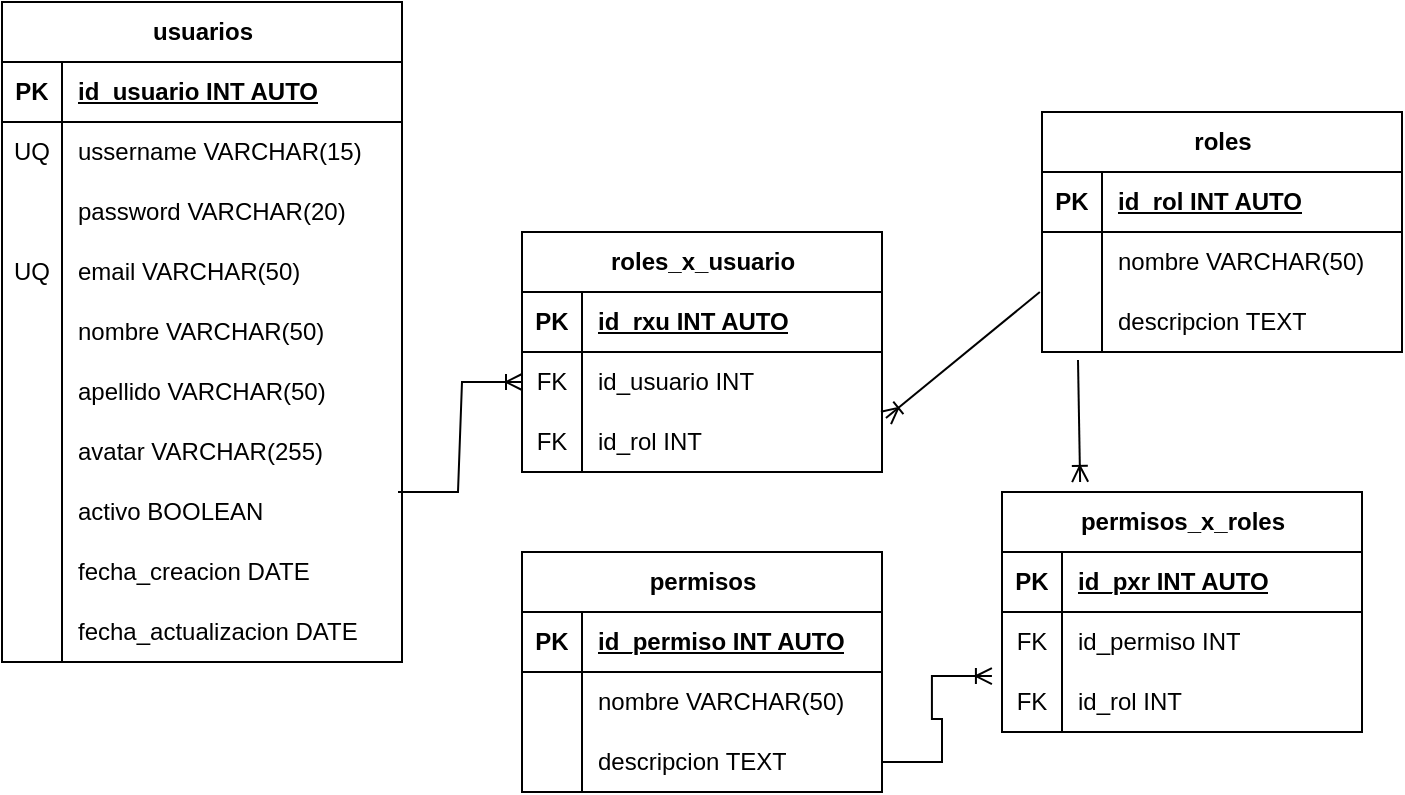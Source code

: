 <mxfile version="24.0.6" type="github">
  <diagram name="Página-1" id="Va9m4_eb0CdB3JMclIC6">
    <mxGraphModel dx="954" dy="581" grid="1" gridSize="10" guides="1" tooltips="1" connect="1" arrows="1" fold="1" page="1" pageScale="1" pageWidth="827" pageHeight="1169" math="0" shadow="0">
      <root>
        <mxCell id="0" />
        <mxCell id="1" parent="0" />
        <mxCell id="u9bc65yfi75J9I8m7uy8-1" value="usuarios" style="shape=table;startSize=30;container=1;collapsible=1;childLayout=tableLayout;fixedRows=1;rowLines=0;fontStyle=1;align=center;resizeLast=1;html=1;" vertex="1" parent="1">
          <mxGeometry x="30" y="65" width="200" height="330" as="geometry" />
        </mxCell>
        <mxCell id="u9bc65yfi75J9I8m7uy8-2" value="" style="shape=tableRow;horizontal=0;startSize=0;swimlaneHead=0;swimlaneBody=0;fillColor=none;collapsible=0;dropTarget=0;points=[[0,0.5],[1,0.5]];portConstraint=eastwest;top=0;left=0;right=0;bottom=1;" vertex="1" parent="u9bc65yfi75J9I8m7uy8-1">
          <mxGeometry y="30" width="200" height="30" as="geometry" />
        </mxCell>
        <mxCell id="u9bc65yfi75J9I8m7uy8-3" value="PK" style="shape=partialRectangle;connectable=0;fillColor=none;top=0;left=0;bottom=0;right=0;fontStyle=1;overflow=hidden;whiteSpace=wrap;html=1;" vertex="1" parent="u9bc65yfi75J9I8m7uy8-2">
          <mxGeometry width="30" height="30" as="geometry">
            <mxRectangle width="30" height="30" as="alternateBounds" />
          </mxGeometry>
        </mxCell>
        <mxCell id="u9bc65yfi75J9I8m7uy8-4" value="id_usuario INT AUTO" style="shape=partialRectangle;connectable=0;fillColor=none;top=0;left=0;bottom=0;right=0;align=left;spacingLeft=6;fontStyle=5;overflow=hidden;whiteSpace=wrap;html=1;" vertex="1" parent="u9bc65yfi75J9I8m7uy8-2">
          <mxGeometry x="30" width="170" height="30" as="geometry">
            <mxRectangle width="170" height="30" as="alternateBounds" />
          </mxGeometry>
        </mxCell>
        <mxCell id="u9bc65yfi75J9I8m7uy8-5" value="" style="shape=tableRow;horizontal=0;startSize=0;swimlaneHead=0;swimlaneBody=0;fillColor=none;collapsible=0;dropTarget=0;points=[[0,0.5],[1,0.5]];portConstraint=eastwest;top=0;left=0;right=0;bottom=0;" vertex="1" parent="u9bc65yfi75J9I8m7uy8-1">
          <mxGeometry y="60" width="200" height="30" as="geometry" />
        </mxCell>
        <mxCell id="u9bc65yfi75J9I8m7uy8-6" value="UQ" style="shape=partialRectangle;connectable=0;fillColor=none;top=0;left=0;bottom=0;right=0;editable=1;overflow=hidden;whiteSpace=wrap;html=1;" vertex="1" parent="u9bc65yfi75J9I8m7uy8-5">
          <mxGeometry width="30" height="30" as="geometry">
            <mxRectangle width="30" height="30" as="alternateBounds" />
          </mxGeometry>
        </mxCell>
        <mxCell id="u9bc65yfi75J9I8m7uy8-7" value="ussername VARCHAR(15)" style="shape=partialRectangle;connectable=0;fillColor=none;top=0;left=0;bottom=0;right=0;align=left;spacingLeft=6;overflow=hidden;whiteSpace=wrap;html=1;" vertex="1" parent="u9bc65yfi75J9I8m7uy8-5">
          <mxGeometry x="30" width="170" height="30" as="geometry">
            <mxRectangle width="170" height="30" as="alternateBounds" />
          </mxGeometry>
        </mxCell>
        <mxCell id="u9bc65yfi75J9I8m7uy8-8" value="" style="shape=tableRow;horizontal=0;startSize=0;swimlaneHead=0;swimlaneBody=0;fillColor=none;collapsible=0;dropTarget=0;points=[[0,0.5],[1,0.5]];portConstraint=eastwest;top=0;left=0;right=0;bottom=0;" vertex="1" parent="u9bc65yfi75J9I8m7uy8-1">
          <mxGeometry y="90" width="200" height="30" as="geometry" />
        </mxCell>
        <mxCell id="u9bc65yfi75J9I8m7uy8-9" value="" style="shape=partialRectangle;connectable=0;fillColor=none;top=0;left=0;bottom=0;right=0;editable=1;overflow=hidden;whiteSpace=wrap;html=1;" vertex="1" parent="u9bc65yfi75J9I8m7uy8-8">
          <mxGeometry width="30" height="30" as="geometry">
            <mxRectangle width="30" height="30" as="alternateBounds" />
          </mxGeometry>
        </mxCell>
        <mxCell id="u9bc65yfi75J9I8m7uy8-10" value="password VARCHAR(20)" style="shape=partialRectangle;connectable=0;fillColor=none;top=0;left=0;bottom=0;right=0;align=left;spacingLeft=6;overflow=hidden;whiteSpace=wrap;html=1;" vertex="1" parent="u9bc65yfi75J9I8m7uy8-8">
          <mxGeometry x="30" width="170" height="30" as="geometry">
            <mxRectangle width="170" height="30" as="alternateBounds" />
          </mxGeometry>
        </mxCell>
        <mxCell id="u9bc65yfi75J9I8m7uy8-11" value="" style="shape=tableRow;horizontal=0;startSize=0;swimlaneHead=0;swimlaneBody=0;fillColor=none;collapsible=0;dropTarget=0;points=[[0,0.5],[1,0.5]];portConstraint=eastwest;top=0;left=0;right=0;bottom=0;" vertex="1" parent="u9bc65yfi75J9I8m7uy8-1">
          <mxGeometry y="120" width="200" height="30" as="geometry" />
        </mxCell>
        <mxCell id="u9bc65yfi75J9I8m7uy8-12" value="UQ" style="shape=partialRectangle;connectable=0;fillColor=none;top=0;left=0;bottom=0;right=0;editable=1;overflow=hidden;whiteSpace=wrap;html=1;" vertex="1" parent="u9bc65yfi75J9I8m7uy8-11">
          <mxGeometry width="30" height="30" as="geometry">
            <mxRectangle width="30" height="30" as="alternateBounds" />
          </mxGeometry>
        </mxCell>
        <mxCell id="u9bc65yfi75J9I8m7uy8-13" value="email VARCHAR(50)" style="shape=partialRectangle;connectable=0;fillColor=none;top=0;left=0;bottom=0;right=0;align=left;spacingLeft=6;overflow=hidden;whiteSpace=wrap;html=1;" vertex="1" parent="u9bc65yfi75J9I8m7uy8-11">
          <mxGeometry x="30" width="170" height="30" as="geometry">
            <mxRectangle width="170" height="30" as="alternateBounds" />
          </mxGeometry>
        </mxCell>
        <mxCell id="u9bc65yfi75J9I8m7uy8-14" value="" style="shape=tableRow;horizontal=0;startSize=0;swimlaneHead=0;swimlaneBody=0;fillColor=none;collapsible=0;dropTarget=0;points=[[0,0.5],[1,0.5]];portConstraint=eastwest;top=0;left=0;right=0;bottom=0;" vertex="1" parent="u9bc65yfi75J9I8m7uy8-1">
          <mxGeometry y="150" width="200" height="30" as="geometry" />
        </mxCell>
        <mxCell id="u9bc65yfi75J9I8m7uy8-15" value="" style="shape=partialRectangle;connectable=0;fillColor=none;top=0;left=0;bottom=0;right=0;editable=1;overflow=hidden;whiteSpace=wrap;html=1;" vertex="1" parent="u9bc65yfi75J9I8m7uy8-14">
          <mxGeometry width="30" height="30" as="geometry">
            <mxRectangle width="30" height="30" as="alternateBounds" />
          </mxGeometry>
        </mxCell>
        <mxCell id="u9bc65yfi75J9I8m7uy8-16" value="nombre VARCHAR(50)" style="shape=partialRectangle;connectable=0;fillColor=none;top=0;left=0;bottom=0;right=0;align=left;spacingLeft=6;overflow=hidden;whiteSpace=wrap;html=1;" vertex="1" parent="u9bc65yfi75J9I8m7uy8-14">
          <mxGeometry x="30" width="170" height="30" as="geometry">
            <mxRectangle width="170" height="30" as="alternateBounds" />
          </mxGeometry>
        </mxCell>
        <mxCell id="u9bc65yfi75J9I8m7uy8-17" value="" style="shape=tableRow;horizontal=0;startSize=0;swimlaneHead=0;swimlaneBody=0;fillColor=none;collapsible=0;dropTarget=0;points=[[0,0.5],[1,0.5]];portConstraint=eastwest;top=0;left=0;right=0;bottom=0;" vertex="1" parent="u9bc65yfi75J9I8m7uy8-1">
          <mxGeometry y="180" width="200" height="30" as="geometry" />
        </mxCell>
        <mxCell id="u9bc65yfi75J9I8m7uy8-18" value="" style="shape=partialRectangle;connectable=0;fillColor=none;top=0;left=0;bottom=0;right=0;editable=1;overflow=hidden;whiteSpace=wrap;html=1;" vertex="1" parent="u9bc65yfi75J9I8m7uy8-17">
          <mxGeometry width="30" height="30" as="geometry">
            <mxRectangle width="30" height="30" as="alternateBounds" />
          </mxGeometry>
        </mxCell>
        <mxCell id="u9bc65yfi75J9I8m7uy8-19" value="apellido VARCHAR(50)" style="shape=partialRectangle;connectable=0;fillColor=none;top=0;left=0;bottom=0;right=0;align=left;spacingLeft=6;overflow=hidden;whiteSpace=wrap;html=1;" vertex="1" parent="u9bc65yfi75J9I8m7uy8-17">
          <mxGeometry x="30" width="170" height="30" as="geometry">
            <mxRectangle width="170" height="30" as="alternateBounds" />
          </mxGeometry>
        </mxCell>
        <mxCell id="u9bc65yfi75J9I8m7uy8-20" value="" style="shape=tableRow;horizontal=0;startSize=0;swimlaneHead=0;swimlaneBody=0;fillColor=none;collapsible=0;dropTarget=0;points=[[0,0.5],[1,0.5]];portConstraint=eastwest;top=0;left=0;right=0;bottom=0;" vertex="1" parent="u9bc65yfi75J9I8m7uy8-1">
          <mxGeometry y="210" width="200" height="30" as="geometry" />
        </mxCell>
        <mxCell id="u9bc65yfi75J9I8m7uy8-21" value="" style="shape=partialRectangle;connectable=0;fillColor=none;top=0;left=0;bottom=0;right=0;editable=1;overflow=hidden;whiteSpace=wrap;html=1;" vertex="1" parent="u9bc65yfi75J9I8m7uy8-20">
          <mxGeometry width="30" height="30" as="geometry">
            <mxRectangle width="30" height="30" as="alternateBounds" />
          </mxGeometry>
        </mxCell>
        <mxCell id="u9bc65yfi75J9I8m7uy8-22" value="avatar VARCHAR(255)" style="shape=partialRectangle;connectable=0;fillColor=none;top=0;left=0;bottom=0;right=0;align=left;spacingLeft=6;overflow=hidden;whiteSpace=wrap;html=1;" vertex="1" parent="u9bc65yfi75J9I8m7uy8-20">
          <mxGeometry x="30" width="170" height="30" as="geometry">
            <mxRectangle width="170" height="30" as="alternateBounds" />
          </mxGeometry>
        </mxCell>
        <mxCell id="u9bc65yfi75J9I8m7uy8-23" value="" style="shape=tableRow;horizontal=0;startSize=0;swimlaneHead=0;swimlaneBody=0;fillColor=none;collapsible=0;dropTarget=0;points=[[0,0.5],[1,0.5]];portConstraint=eastwest;top=0;left=0;right=0;bottom=0;" vertex="1" parent="u9bc65yfi75J9I8m7uy8-1">
          <mxGeometry y="240" width="200" height="30" as="geometry" />
        </mxCell>
        <mxCell id="u9bc65yfi75J9I8m7uy8-24" value="" style="shape=partialRectangle;connectable=0;fillColor=none;top=0;left=0;bottom=0;right=0;editable=1;overflow=hidden;whiteSpace=wrap;html=1;" vertex="1" parent="u9bc65yfi75J9I8m7uy8-23">
          <mxGeometry width="30" height="30" as="geometry">
            <mxRectangle width="30" height="30" as="alternateBounds" />
          </mxGeometry>
        </mxCell>
        <mxCell id="u9bc65yfi75J9I8m7uy8-25" value="activo BOOLEAN" style="shape=partialRectangle;connectable=0;fillColor=none;top=0;left=0;bottom=0;right=0;align=left;spacingLeft=6;overflow=hidden;whiteSpace=wrap;html=1;" vertex="1" parent="u9bc65yfi75J9I8m7uy8-23">
          <mxGeometry x="30" width="170" height="30" as="geometry">
            <mxRectangle width="170" height="30" as="alternateBounds" />
          </mxGeometry>
        </mxCell>
        <mxCell id="u9bc65yfi75J9I8m7uy8-26" value="" style="shape=tableRow;horizontal=0;startSize=0;swimlaneHead=0;swimlaneBody=0;fillColor=none;collapsible=0;dropTarget=0;points=[[0,0.5],[1,0.5]];portConstraint=eastwest;top=0;left=0;right=0;bottom=0;" vertex="1" parent="u9bc65yfi75J9I8m7uy8-1">
          <mxGeometry y="270" width="200" height="30" as="geometry" />
        </mxCell>
        <mxCell id="u9bc65yfi75J9I8m7uy8-27" value="" style="shape=partialRectangle;connectable=0;fillColor=none;top=0;left=0;bottom=0;right=0;editable=1;overflow=hidden;whiteSpace=wrap;html=1;" vertex="1" parent="u9bc65yfi75J9I8m7uy8-26">
          <mxGeometry width="30" height="30" as="geometry">
            <mxRectangle width="30" height="30" as="alternateBounds" />
          </mxGeometry>
        </mxCell>
        <mxCell id="u9bc65yfi75J9I8m7uy8-28" value="fecha_creacion DATE" style="shape=partialRectangle;connectable=0;fillColor=none;top=0;left=0;bottom=0;right=0;align=left;spacingLeft=6;overflow=hidden;whiteSpace=wrap;html=1;" vertex="1" parent="u9bc65yfi75J9I8m7uy8-26">
          <mxGeometry x="30" width="170" height="30" as="geometry">
            <mxRectangle width="170" height="30" as="alternateBounds" />
          </mxGeometry>
        </mxCell>
        <mxCell id="u9bc65yfi75J9I8m7uy8-57" value="" style="shape=tableRow;horizontal=0;startSize=0;swimlaneHead=0;swimlaneBody=0;fillColor=none;collapsible=0;dropTarget=0;points=[[0,0.5],[1,0.5]];portConstraint=eastwest;top=0;left=0;right=0;bottom=0;" vertex="1" parent="u9bc65yfi75J9I8m7uy8-1">
          <mxGeometry y="300" width="200" height="30" as="geometry" />
        </mxCell>
        <mxCell id="u9bc65yfi75J9I8m7uy8-58" value="" style="shape=partialRectangle;connectable=0;fillColor=none;top=0;left=0;bottom=0;right=0;editable=1;overflow=hidden;whiteSpace=wrap;html=1;" vertex="1" parent="u9bc65yfi75J9I8m7uy8-57">
          <mxGeometry width="30" height="30" as="geometry">
            <mxRectangle width="30" height="30" as="alternateBounds" />
          </mxGeometry>
        </mxCell>
        <mxCell id="u9bc65yfi75J9I8m7uy8-59" value="fecha_actualizacion DATE" style="shape=partialRectangle;connectable=0;fillColor=none;top=0;left=0;bottom=0;right=0;align=left;spacingLeft=6;overflow=hidden;whiteSpace=wrap;html=1;" vertex="1" parent="u9bc65yfi75J9I8m7uy8-57">
          <mxGeometry x="30" width="170" height="30" as="geometry">
            <mxRectangle width="170" height="30" as="alternateBounds" />
          </mxGeometry>
        </mxCell>
        <mxCell id="u9bc65yfi75J9I8m7uy8-60" value="roles" style="shape=table;startSize=30;container=1;collapsible=1;childLayout=tableLayout;fixedRows=1;rowLines=0;fontStyle=1;align=center;resizeLast=1;html=1;" vertex="1" parent="1">
          <mxGeometry x="550" y="120" width="180" height="120" as="geometry" />
        </mxCell>
        <mxCell id="u9bc65yfi75J9I8m7uy8-61" value="" style="shape=tableRow;horizontal=0;startSize=0;swimlaneHead=0;swimlaneBody=0;fillColor=none;collapsible=0;dropTarget=0;points=[[0,0.5],[1,0.5]];portConstraint=eastwest;top=0;left=0;right=0;bottom=1;" vertex="1" parent="u9bc65yfi75J9I8m7uy8-60">
          <mxGeometry y="30" width="180" height="30" as="geometry" />
        </mxCell>
        <mxCell id="u9bc65yfi75J9I8m7uy8-62" value="PK" style="shape=partialRectangle;connectable=0;fillColor=none;top=0;left=0;bottom=0;right=0;fontStyle=1;overflow=hidden;whiteSpace=wrap;html=1;" vertex="1" parent="u9bc65yfi75J9I8m7uy8-61">
          <mxGeometry width="30" height="30" as="geometry">
            <mxRectangle width="30" height="30" as="alternateBounds" />
          </mxGeometry>
        </mxCell>
        <mxCell id="u9bc65yfi75J9I8m7uy8-63" value="id_rol INT AUTO" style="shape=partialRectangle;connectable=0;fillColor=none;top=0;left=0;bottom=0;right=0;align=left;spacingLeft=6;fontStyle=5;overflow=hidden;whiteSpace=wrap;html=1;" vertex="1" parent="u9bc65yfi75J9I8m7uy8-61">
          <mxGeometry x="30" width="150" height="30" as="geometry">
            <mxRectangle width="150" height="30" as="alternateBounds" />
          </mxGeometry>
        </mxCell>
        <mxCell id="u9bc65yfi75J9I8m7uy8-64" value="" style="shape=tableRow;horizontal=0;startSize=0;swimlaneHead=0;swimlaneBody=0;fillColor=none;collapsible=0;dropTarget=0;points=[[0,0.5],[1,0.5]];portConstraint=eastwest;top=0;left=0;right=0;bottom=0;" vertex="1" parent="u9bc65yfi75J9I8m7uy8-60">
          <mxGeometry y="60" width="180" height="30" as="geometry" />
        </mxCell>
        <mxCell id="u9bc65yfi75J9I8m7uy8-65" value="" style="shape=partialRectangle;connectable=0;fillColor=none;top=0;left=0;bottom=0;right=0;editable=1;overflow=hidden;whiteSpace=wrap;html=1;" vertex="1" parent="u9bc65yfi75J9I8m7uy8-64">
          <mxGeometry width="30" height="30" as="geometry">
            <mxRectangle width="30" height="30" as="alternateBounds" />
          </mxGeometry>
        </mxCell>
        <mxCell id="u9bc65yfi75J9I8m7uy8-66" value="nombre VARCHAR(50)" style="shape=partialRectangle;connectable=0;fillColor=none;top=0;left=0;bottom=0;right=0;align=left;spacingLeft=6;overflow=hidden;whiteSpace=wrap;html=1;" vertex="1" parent="u9bc65yfi75J9I8m7uy8-64">
          <mxGeometry x="30" width="150" height="30" as="geometry">
            <mxRectangle width="150" height="30" as="alternateBounds" />
          </mxGeometry>
        </mxCell>
        <mxCell id="u9bc65yfi75J9I8m7uy8-67" value="" style="shape=tableRow;horizontal=0;startSize=0;swimlaneHead=0;swimlaneBody=0;fillColor=none;collapsible=0;dropTarget=0;points=[[0,0.5],[1,0.5]];portConstraint=eastwest;top=0;left=0;right=0;bottom=0;" vertex="1" parent="u9bc65yfi75J9I8m7uy8-60">
          <mxGeometry y="90" width="180" height="30" as="geometry" />
        </mxCell>
        <mxCell id="u9bc65yfi75J9I8m7uy8-68" value="" style="shape=partialRectangle;connectable=0;fillColor=none;top=0;left=0;bottom=0;right=0;editable=1;overflow=hidden;whiteSpace=wrap;html=1;" vertex="1" parent="u9bc65yfi75J9I8m7uy8-67">
          <mxGeometry width="30" height="30" as="geometry">
            <mxRectangle width="30" height="30" as="alternateBounds" />
          </mxGeometry>
        </mxCell>
        <mxCell id="u9bc65yfi75J9I8m7uy8-69" value="descripcion TEXT" style="shape=partialRectangle;connectable=0;fillColor=none;top=0;left=0;bottom=0;right=0;align=left;spacingLeft=6;overflow=hidden;whiteSpace=wrap;html=1;" vertex="1" parent="u9bc65yfi75J9I8m7uy8-67">
          <mxGeometry x="30" width="150" height="30" as="geometry">
            <mxRectangle width="150" height="30" as="alternateBounds" />
          </mxGeometry>
        </mxCell>
        <mxCell id="u9bc65yfi75J9I8m7uy8-86" value="permisos" style="shape=table;startSize=30;container=1;collapsible=1;childLayout=tableLayout;fixedRows=1;rowLines=0;fontStyle=1;align=center;resizeLast=1;html=1;" vertex="1" parent="1">
          <mxGeometry x="290" y="340" width="180" height="120" as="geometry" />
        </mxCell>
        <mxCell id="u9bc65yfi75J9I8m7uy8-87" value="" style="shape=tableRow;horizontal=0;startSize=0;swimlaneHead=0;swimlaneBody=0;fillColor=none;collapsible=0;dropTarget=0;points=[[0,0.5],[1,0.5]];portConstraint=eastwest;top=0;left=0;right=0;bottom=1;" vertex="1" parent="u9bc65yfi75J9I8m7uy8-86">
          <mxGeometry y="30" width="180" height="30" as="geometry" />
        </mxCell>
        <mxCell id="u9bc65yfi75J9I8m7uy8-88" value="PK" style="shape=partialRectangle;connectable=0;fillColor=none;top=0;left=0;bottom=0;right=0;fontStyle=1;overflow=hidden;whiteSpace=wrap;html=1;" vertex="1" parent="u9bc65yfi75J9I8m7uy8-87">
          <mxGeometry width="30" height="30" as="geometry">
            <mxRectangle width="30" height="30" as="alternateBounds" />
          </mxGeometry>
        </mxCell>
        <mxCell id="u9bc65yfi75J9I8m7uy8-89" value="id_permiso INT AUTO" style="shape=partialRectangle;connectable=0;fillColor=none;top=0;left=0;bottom=0;right=0;align=left;spacingLeft=6;fontStyle=5;overflow=hidden;whiteSpace=wrap;html=1;" vertex="1" parent="u9bc65yfi75J9I8m7uy8-87">
          <mxGeometry x="30" width="150" height="30" as="geometry">
            <mxRectangle width="150" height="30" as="alternateBounds" />
          </mxGeometry>
        </mxCell>
        <mxCell id="u9bc65yfi75J9I8m7uy8-90" value="" style="shape=tableRow;horizontal=0;startSize=0;swimlaneHead=0;swimlaneBody=0;fillColor=none;collapsible=0;dropTarget=0;points=[[0,0.5],[1,0.5]];portConstraint=eastwest;top=0;left=0;right=0;bottom=0;" vertex="1" parent="u9bc65yfi75J9I8m7uy8-86">
          <mxGeometry y="60" width="180" height="30" as="geometry" />
        </mxCell>
        <mxCell id="u9bc65yfi75J9I8m7uy8-91" value="" style="shape=partialRectangle;connectable=0;fillColor=none;top=0;left=0;bottom=0;right=0;editable=1;overflow=hidden;whiteSpace=wrap;html=1;" vertex="1" parent="u9bc65yfi75J9I8m7uy8-90">
          <mxGeometry width="30" height="30" as="geometry">
            <mxRectangle width="30" height="30" as="alternateBounds" />
          </mxGeometry>
        </mxCell>
        <mxCell id="u9bc65yfi75J9I8m7uy8-92" value="nombre VARCHAR(50)" style="shape=partialRectangle;connectable=0;fillColor=none;top=0;left=0;bottom=0;right=0;align=left;spacingLeft=6;overflow=hidden;whiteSpace=wrap;html=1;" vertex="1" parent="u9bc65yfi75J9I8m7uy8-90">
          <mxGeometry x="30" width="150" height="30" as="geometry">
            <mxRectangle width="150" height="30" as="alternateBounds" />
          </mxGeometry>
        </mxCell>
        <mxCell id="u9bc65yfi75J9I8m7uy8-93" value="" style="shape=tableRow;horizontal=0;startSize=0;swimlaneHead=0;swimlaneBody=0;fillColor=none;collapsible=0;dropTarget=0;points=[[0,0.5],[1,0.5]];portConstraint=eastwest;top=0;left=0;right=0;bottom=0;" vertex="1" parent="u9bc65yfi75J9I8m7uy8-86">
          <mxGeometry y="90" width="180" height="30" as="geometry" />
        </mxCell>
        <mxCell id="u9bc65yfi75J9I8m7uy8-94" value="" style="shape=partialRectangle;connectable=0;fillColor=none;top=0;left=0;bottom=0;right=0;editable=1;overflow=hidden;whiteSpace=wrap;html=1;" vertex="1" parent="u9bc65yfi75J9I8m7uy8-93">
          <mxGeometry width="30" height="30" as="geometry">
            <mxRectangle width="30" height="30" as="alternateBounds" />
          </mxGeometry>
        </mxCell>
        <mxCell id="u9bc65yfi75J9I8m7uy8-95" value="descripcion TEXT" style="shape=partialRectangle;connectable=0;fillColor=none;top=0;left=0;bottom=0;right=0;align=left;spacingLeft=6;overflow=hidden;whiteSpace=wrap;html=1;" vertex="1" parent="u9bc65yfi75J9I8m7uy8-93">
          <mxGeometry x="30" width="150" height="30" as="geometry">
            <mxRectangle width="150" height="30" as="alternateBounds" />
          </mxGeometry>
        </mxCell>
        <mxCell id="u9bc65yfi75J9I8m7uy8-96" value="roles_x_usuario" style="shape=table;startSize=30;container=1;collapsible=1;childLayout=tableLayout;fixedRows=1;rowLines=0;fontStyle=1;align=center;resizeLast=1;html=1;" vertex="1" parent="1">
          <mxGeometry x="290" y="180" width="180" height="120" as="geometry" />
        </mxCell>
        <mxCell id="u9bc65yfi75J9I8m7uy8-97" value="" style="shape=tableRow;horizontal=0;startSize=0;swimlaneHead=0;swimlaneBody=0;fillColor=none;collapsible=0;dropTarget=0;points=[[0,0.5],[1,0.5]];portConstraint=eastwest;top=0;left=0;right=0;bottom=1;" vertex="1" parent="u9bc65yfi75J9I8m7uy8-96">
          <mxGeometry y="30" width="180" height="30" as="geometry" />
        </mxCell>
        <mxCell id="u9bc65yfi75J9I8m7uy8-98" value="PK" style="shape=partialRectangle;connectable=0;fillColor=none;top=0;left=0;bottom=0;right=0;fontStyle=1;overflow=hidden;whiteSpace=wrap;html=1;" vertex="1" parent="u9bc65yfi75J9I8m7uy8-97">
          <mxGeometry width="30" height="30" as="geometry">
            <mxRectangle width="30" height="30" as="alternateBounds" />
          </mxGeometry>
        </mxCell>
        <mxCell id="u9bc65yfi75J9I8m7uy8-99" value="id_rxu INT AUTO" style="shape=partialRectangle;connectable=0;fillColor=none;top=0;left=0;bottom=0;right=0;align=left;spacingLeft=6;fontStyle=5;overflow=hidden;whiteSpace=wrap;html=1;" vertex="1" parent="u9bc65yfi75J9I8m7uy8-97">
          <mxGeometry x="30" width="150" height="30" as="geometry">
            <mxRectangle width="150" height="30" as="alternateBounds" />
          </mxGeometry>
        </mxCell>
        <mxCell id="u9bc65yfi75J9I8m7uy8-100" value="" style="shape=tableRow;horizontal=0;startSize=0;swimlaneHead=0;swimlaneBody=0;fillColor=none;collapsible=0;dropTarget=0;points=[[0,0.5],[1,0.5]];portConstraint=eastwest;top=0;left=0;right=0;bottom=0;" vertex="1" parent="u9bc65yfi75J9I8m7uy8-96">
          <mxGeometry y="60" width="180" height="30" as="geometry" />
        </mxCell>
        <mxCell id="u9bc65yfi75J9I8m7uy8-101" value="FK" style="shape=partialRectangle;connectable=0;fillColor=none;top=0;left=0;bottom=0;right=0;editable=1;overflow=hidden;whiteSpace=wrap;html=1;" vertex="1" parent="u9bc65yfi75J9I8m7uy8-100">
          <mxGeometry width="30" height="30" as="geometry">
            <mxRectangle width="30" height="30" as="alternateBounds" />
          </mxGeometry>
        </mxCell>
        <mxCell id="u9bc65yfi75J9I8m7uy8-102" value="id_usuario INT" style="shape=partialRectangle;connectable=0;fillColor=none;top=0;left=0;bottom=0;right=0;align=left;spacingLeft=6;overflow=hidden;whiteSpace=wrap;html=1;" vertex="1" parent="u9bc65yfi75J9I8m7uy8-100">
          <mxGeometry x="30" width="150" height="30" as="geometry">
            <mxRectangle width="150" height="30" as="alternateBounds" />
          </mxGeometry>
        </mxCell>
        <mxCell id="u9bc65yfi75J9I8m7uy8-103" value="" style="shape=tableRow;horizontal=0;startSize=0;swimlaneHead=0;swimlaneBody=0;fillColor=none;collapsible=0;dropTarget=0;points=[[0,0.5],[1,0.5]];portConstraint=eastwest;top=0;left=0;right=0;bottom=0;" vertex="1" parent="u9bc65yfi75J9I8m7uy8-96">
          <mxGeometry y="90" width="180" height="30" as="geometry" />
        </mxCell>
        <mxCell id="u9bc65yfi75J9I8m7uy8-104" value="FK" style="shape=partialRectangle;connectable=0;fillColor=none;top=0;left=0;bottom=0;right=0;editable=1;overflow=hidden;whiteSpace=wrap;html=1;" vertex="1" parent="u9bc65yfi75J9I8m7uy8-103">
          <mxGeometry width="30" height="30" as="geometry">
            <mxRectangle width="30" height="30" as="alternateBounds" />
          </mxGeometry>
        </mxCell>
        <mxCell id="u9bc65yfi75J9I8m7uy8-105" value="id_rol INT" style="shape=partialRectangle;connectable=0;fillColor=none;top=0;left=0;bottom=0;right=0;align=left;spacingLeft=6;overflow=hidden;whiteSpace=wrap;html=1;" vertex="1" parent="u9bc65yfi75J9I8m7uy8-103">
          <mxGeometry x="30" width="150" height="30" as="geometry">
            <mxRectangle width="150" height="30" as="alternateBounds" />
          </mxGeometry>
        </mxCell>
        <mxCell id="u9bc65yfi75J9I8m7uy8-109" value="permisos_x_roles" style="shape=table;startSize=30;container=1;collapsible=1;childLayout=tableLayout;fixedRows=1;rowLines=0;fontStyle=1;align=center;resizeLast=1;html=1;" vertex="1" parent="1">
          <mxGeometry x="530" y="310" width="180" height="120" as="geometry" />
        </mxCell>
        <mxCell id="u9bc65yfi75J9I8m7uy8-110" value="" style="shape=tableRow;horizontal=0;startSize=0;swimlaneHead=0;swimlaneBody=0;fillColor=none;collapsible=0;dropTarget=0;points=[[0,0.5],[1,0.5]];portConstraint=eastwest;top=0;left=0;right=0;bottom=1;" vertex="1" parent="u9bc65yfi75J9I8m7uy8-109">
          <mxGeometry y="30" width="180" height="30" as="geometry" />
        </mxCell>
        <mxCell id="u9bc65yfi75J9I8m7uy8-111" value="PK" style="shape=partialRectangle;connectable=0;fillColor=none;top=0;left=0;bottom=0;right=0;fontStyle=1;overflow=hidden;whiteSpace=wrap;html=1;" vertex="1" parent="u9bc65yfi75J9I8m7uy8-110">
          <mxGeometry width="30" height="30" as="geometry">
            <mxRectangle width="30" height="30" as="alternateBounds" />
          </mxGeometry>
        </mxCell>
        <mxCell id="u9bc65yfi75J9I8m7uy8-112" value="id_pxr INT AUTO" style="shape=partialRectangle;connectable=0;fillColor=none;top=0;left=0;bottom=0;right=0;align=left;spacingLeft=6;fontStyle=5;overflow=hidden;whiteSpace=wrap;html=1;" vertex="1" parent="u9bc65yfi75J9I8m7uy8-110">
          <mxGeometry x="30" width="150" height="30" as="geometry">
            <mxRectangle width="150" height="30" as="alternateBounds" />
          </mxGeometry>
        </mxCell>
        <mxCell id="u9bc65yfi75J9I8m7uy8-113" value="" style="shape=tableRow;horizontal=0;startSize=0;swimlaneHead=0;swimlaneBody=0;fillColor=none;collapsible=0;dropTarget=0;points=[[0,0.5],[1,0.5]];portConstraint=eastwest;top=0;left=0;right=0;bottom=0;" vertex="1" parent="u9bc65yfi75J9I8m7uy8-109">
          <mxGeometry y="60" width="180" height="30" as="geometry" />
        </mxCell>
        <mxCell id="u9bc65yfi75J9I8m7uy8-114" value="FK" style="shape=partialRectangle;connectable=0;fillColor=none;top=0;left=0;bottom=0;right=0;editable=1;overflow=hidden;whiteSpace=wrap;html=1;" vertex="1" parent="u9bc65yfi75J9I8m7uy8-113">
          <mxGeometry width="30" height="30" as="geometry">
            <mxRectangle width="30" height="30" as="alternateBounds" />
          </mxGeometry>
        </mxCell>
        <mxCell id="u9bc65yfi75J9I8m7uy8-115" value="id_permiso INT" style="shape=partialRectangle;connectable=0;fillColor=none;top=0;left=0;bottom=0;right=0;align=left;spacingLeft=6;overflow=hidden;whiteSpace=wrap;html=1;" vertex="1" parent="u9bc65yfi75J9I8m7uy8-113">
          <mxGeometry x="30" width="150" height="30" as="geometry">
            <mxRectangle width="150" height="30" as="alternateBounds" />
          </mxGeometry>
        </mxCell>
        <mxCell id="u9bc65yfi75J9I8m7uy8-116" value="" style="shape=tableRow;horizontal=0;startSize=0;swimlaneHead=0;swimlaneBody=0;fillColor=none;collapsible=0;dropTarget=0;points=[[0,0.5],[1,0.5]];portConstraint=eastwest;top=0;left=0;right=0;bottom=0;" vertex="1" parent="u9bc65yfi75J9I8m7uy8-109">
          <mxGeometry y="90" width="180" height="30" as="geometry" />
        </mxCell>
        <mxCell id="u9bc65yfi75J9I8m7uy8-117" value="FK" style="shape=partialRectangle;connectable=0;fillColor=none;top=0;left=0;bottom=0;right=0;editable=1;overflow=hidden;whiteSpace=wrap;html=1;" vertex="1" parent="u9bc65yfi75J9I8m7uy8-116">
          <mxGeometry width="30" height="30" as="geometry">
            <mxRectangle width="30" height="30" as="alternateBounds" />
          </mxGeometry>
        </mxCell>
        <mxCell id="u9bc65yfi75J9I8m7uy8-118" value="id_rol INT" style="shape=partialRectangle;connectable=0;fillColor=none;top=0;left=0;bottom=0;right=0;align=left;spacingLeft=6;overflow=hidden;whiteSpace=wrap;html=1;" vertex="1" parent="u9bc65yfi75J9I8m7uy8-116">
          <mxGeometry x="30" width="150" height="30" as="geometry">
            <mxRectangle width="150" height="30" as="alternateBounds" />
          </mxGeometry>
        </mxCell>
        <mxCell id="u9bc65yfi75J9I8m7uy8-119" value="" style="edgeStyle=entityRelationEdgeStyle;fontSize=12;html=1;endArrow=ERoneToMany;rounded=0;exitX=0.99;exitY=0.167;exitDx=0;exitDy=0;exitPerimeter=0;entryX=0;entryY=0.5;entryDx=0;entryDy=0;" edge="1" parent="1" source="u9bc65yfi75J9I8m7uy8-23" target="u9bc65yfi75J9I8m7uy8-100">
          <mxGeometry width="100" height="100" relative="1" as="geometry">
            <mxPoint x="410" y="410" as="sourcePoint" />
            <mxPoint x="510" y="310" as="targetPoint" />
          </mxGeometry>
        </mxCell>
        <mxCell id="u9bc65yfi75J9I8m7uy8-120" value="" style="fontSize=12;html=1;endArrow=ERoneToMany;rounded=0;elbow=vertical;exitX=-0.006;exitY=0;exitDx=0;exitDy=0;exitPerimeter=0;entryX=1.011;entryY=0.1;entryDx=0;entryDy=0;entryPerimeter=0;" edge="1" parent="1" source="u9bc65yfi75J9I8m7uy8-67" target="u9bc65yfi75J9I8m7uy8-103">
          <mxGeometry width="100" height="100" relative="1" as="geometry">
            <mxPoint x="400" y="390" as="sourcePoint" />
            <mxPoint x="510" y="310" as="targetPoint" />
          </mxGeometry>
        </mxCell>
        <mxCell id="u9bc65yfi75J9I8m7uy8-121" value="" style="fontSize=12;html=1;endArrow=ERoneToMany;rounded=0;elbow=vertical;exitX=0.1;exitY=1.133;exitDx=0;exitDy=0;exitPerimeter=0;entryX=0.217;entryY=-0.042;entryDx=0;entryDy=0;entryPerimeter=0;" edge="1" parent="1" source="u9bc65yfi75J9I8m7uy8-67" target="u9bc65yfi75J9I8m7uy8-109">
          <mxGeometry width="100" height="100" relative="1" as="geometry">
            <mxPoint x="559" y="300" as="sourcePoint" />
            <mxPoint x="570" y="310" as="targetPoint" />
          </mxGeometry>
        </mxCell>
        <mxCell id="u9bc65yfi75J9I8m7uy8-122" value="" style="edgeStyle=entityRelationEdgeStyle;fontSize=12;html=1;endArrow=ERoneToMany;rounded=0;exitX=1;exitY=0.5;exitDx=0;exitDy=0;entryX=-0.028;entryY=0.067;entryDx=0;entryDy=0;entryPerimeter=0;" edge="1" parent="1" source="u9bc65yfi75J9I8m7uy8-93" target="u9bc65yfi75J9I8m7uy8-116">
          <mxGeometry width="100" height="100" relative="1" as="geometry">
            <mxPoint x="420" y="460" as="sourcePoint" />
            <mxPoint x="482" y="405" as="targetPoint" />
          </mxGeometry>
        </mxCell>
      </root>
    </mxGraphModel>
  </diagram>
</mxfile>
